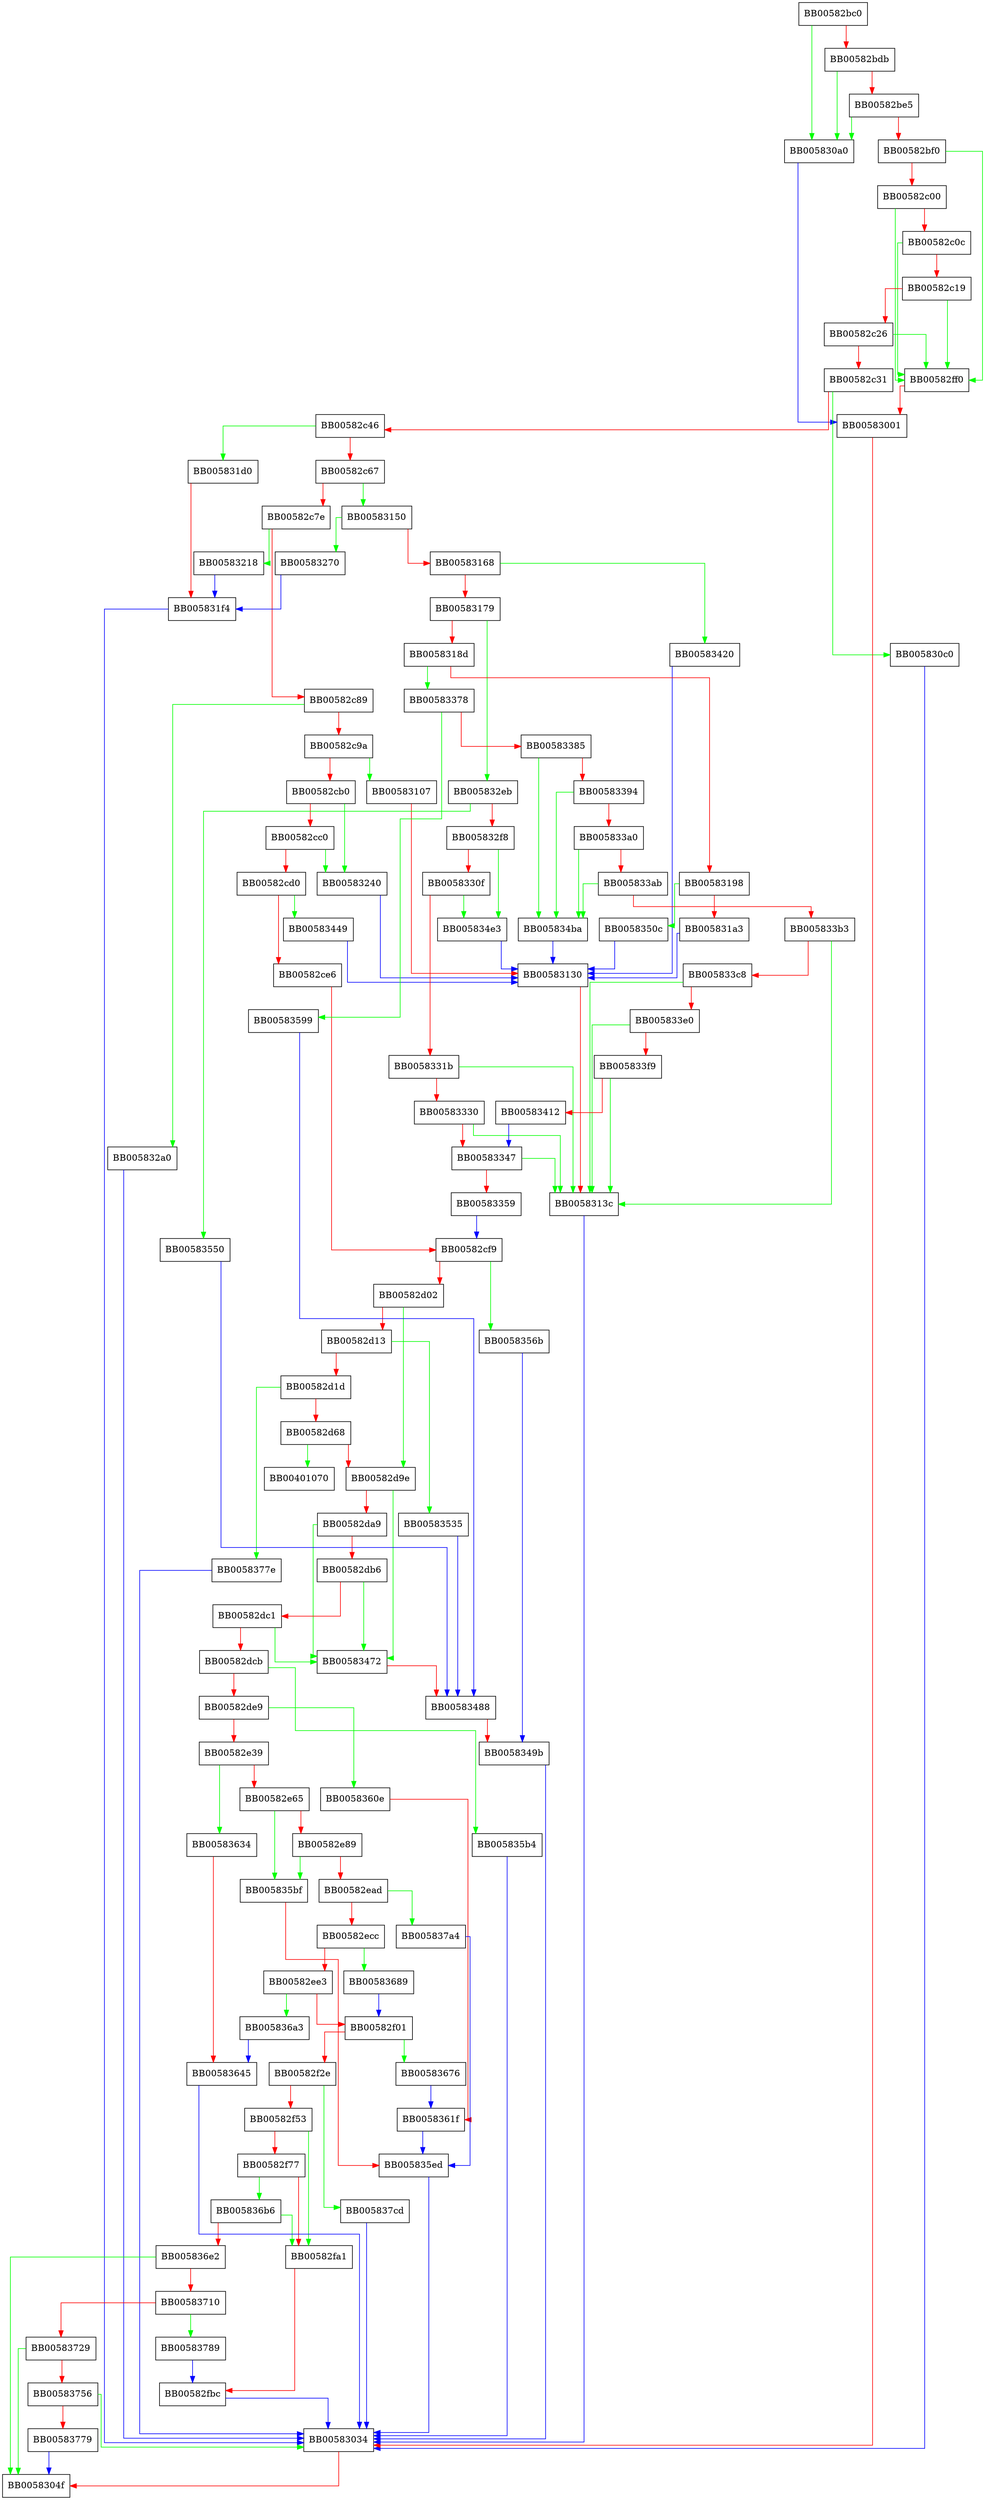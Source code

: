 digraph EC_GROUP_new_from_ecparameters {
  node [shape="box"];
  graph [splines=ortho];
  BB00582bc0 -> BB005830a0 [color="green"];
  BB00582bc0 -> BB00582bdb [color="red"];
  BB00582bdb -> BB005830a0 [color="green"];
  BB00582bdb -> BB00582be5 [color="red"];
  BB00582be5 -> BB005830a0 [color="green"];
  BB00582be5 -> BB00582bf0 [color="red"];
  BB00582bf0 -> BB00582ff0 [color="green"];
  BB00582bf0 -> BB00582c00 [color="red"];
  BB00582c00 -> BB00582ff0 [color="green"];
  BB00582c00 -> BB00582c0c [color="red"];
  BB00582c0c -> BB00582ff0 [color="green"];
  BB00582c0c -> BB00582c19 [color="red"];
  BB00582c19 -> BB00582ff0 [color="green"];
  BB00582c19 -> BB00582c26 [color="red"];
  BB00582c26 -> BB00582ff0 [color="green"];
  BB00582c26 -> BB00582c31 [color="red"];
  BB00582c31 -> BB005830c0 [color="green"];
  BB00582c31 -> BB00582c46 [color="red"];
  BB00582c46 -> BB005831d0 [color="green"];
  BB00582c46 -> BB00582c67 [color="red"];
  BB00582c67 -> BB00583150 [color="green"];
  BB00582c67 -> BB00582c7e [color="red"];
  BB00582c7e -> BB00583218 [color="green"];
  BB00582c7e -> BB00582c89 [color="red"];
  BB00582c89 -> BB005832a0 [color="green"];
  BB00582c89 -> BB00582c9a [color="red"];
  BB00582c9a -> BB00583107 [color="green"];
  BB00582c9a -> BB00582cb0 [color="red"];
  BB00582cb0 -> BB00583240 [color="green"];
  BB00582cb0 -> BB00582cc0 [color="red"];
  BB00582cc0 -> BB00583240 [color="green"];
  BB00582cc0 -> BB00582cd0 [color="red"];
  BB00582cd0 -> BB00583449 [color="green"];
  BB00582cd0 -> BB00582ce6 [color="red"];
  BB00582ce6 -> BB00582cf9 [color="red"];
  BB00582cf9 -> BB0058356b [color="green"];
  BB00582cf9 -> BB00582d02 [color="red"];
  BB00582d02 -> BB00582d9e [color="green"];
  BB00582d02 -> BB00582d13 [color="red"];
  BB00582d13 -> BB00583535 [color="green"];
  BB00582d13 -> BB00582d1d [color="red"];
  BB00582d1d -> BB0058377e [color="green"];
  BB00582d1d -> BB00582d68 [color="red"];
  BB00582d68 -> BB00401070 [color="green"];
  BB00582d68 -> BB00582d9e [color="red"];
  BB00582d9e -> BB00583472 [color="green"];
  BB00582d9e -> BB00582da9 [color="red"];
  BB00582da9 -> BB00583472 [color="green"];
  BB00582da9 -> BB00582db6 [color="red"];
  BB00582db6 -> BB00583472 [color="green"];
  BB00582db6 -> BB00582dc1 [color="red"];
  BB00582dc1 -> BB00583472 [color="green"];
  BB00582dc1 -> BB00582dcb [color="red"];
  BB00582dcb -> BB005835b4 [color="green"];
  BB00582dcb -> BB00582de9 [color="red"];
  BB00582de9 -> BB0058360e [color="green"];
  BB00582de9 -> BB00582e39 [color="red"];
  BB00582e39 -> BB00583634 [color="green"];
  BB00582e39 -> BB00582e65 [color="red"];
  BB00582e65 -> BB005835bf [color="green"];
  BB00582e65 -> BB00582e89 [color="red"];
  BB00582e89 -> BB005835bf [color="green"];
  BB00582e89 -> BB00582ead [color="red"];
  BB00582ead -> BB005837a4 [color="green"];
  BB00582ead -> BB00582ecc [color="red"];
  BB00582ecc -> BB00583689 [color="green"];
  BB00582ecc -> BB00582ee3 [color="red"];
  BB00582ee3 -> BB005836a3 [color="green"];
  BB00582ee3 -> BB00582f01 [color="red"];
  BB00582f01 -> BB00583676 [color="green"];
  BB00582f01 -> BB00582f2e [color="red"];
  BB00582f2e -> BB005837cd [color="green"];
  BB00582f2e -> BB00582f53 [color="red"];
  BB00582f53 -> BB00582fa1 [color="green"];
  BB00582f53 -> BB00582f77 [color="red"];
  BB00582f77 -> BB005836b6 [color="green"];
  BB00582f77 -> BB00582fa1 [color="red"];
  BB00582fa1 -> BB00582fbc [color="red"];
  BB00582fbc -> BB00583034 [color="blue"];
  BB00582ff0 -> BB00583001 [color="red"];
  BB00583001 -> BB00583034 [color="red"];
  BB00583034 -> BB0058304f [color="red"];
  BB005830a0 -> BB00583001 [color="blue"];
  BB005830c0 -> BB00583034 [color="blue"];
  BB00583107 -> BB00583130 [color="red"];
  BB00583130 -> BB0058313c [color="red"];
  BB0058313c -> BB00583034 [color="blue"];
  BB00583150 -> BB00583270 [color="green"];
  BB00583150 -> BB00583168 [color="red"];
  BB00583168 -> BB00583420 [color="green"];
  BB00583168 -> BB00583179 [color="red"];
  BB00583179 -> BB005832eb [color="green"];
  BB00583179 -> BB0058318d [color="red"];
  BB0058318d -> BB00583378 [color="green"];
  BB0058318d -> BB00583198 [color="red"];
  BB00583198 -> BB0058350c [color="green"];
  BB00583198 -> BB005831a3 [color="red"];
  BB005831a3 -> BB00583130 [color="blue"];
  BB005831d0 -> BB005831f4 [color="red"];
  BB005831f4 -> BB00583034 [color="blue"];
  BB00583218 -> BB005831f4 [color="blue"];
  BB00583240 -> BB00583130 [color="blue"];
  BB00583270 -> BB005831f4 [color="blue"];
  BB005832a0 -> BB00583034 [color="blue"];
  BB005832eb -> BB00583550 [color="green"];
  BB005832eb -> BB005832f8 [color="red"];
  BB005832f8 -> BB005834e3 [color="green"];
  BB005832f8 -> BB0058330f [color="red"];
  BB0058330f -> BB005834e3 [color="green"];
  BB0058330f -> BB0058331b [color="red"];
  BB0058331b -> BB0058313c [color="green"];
  BB0058331b -> BB00583330 [color="red"];
  BB00583330 -> BB0058313c [color="green"];
  BB00583330 -> BB00583347 [color="red"];
  BB00583347 -> BB0058313c [color="green"];
  BB00583347 -> BB00583359 [color="red"];
  BB00583359 -> BB00582cf9 [color="blue"];
  BB00583378 -> BB00583599 [color="green"];
  BB00583378 -> BB00583385 [color="red"];
  BB00583385 -> BB005834ba [color="green"];
  BB00583385 -> BB00583394 [color="red"];
  BB00583394 -> BB005834ba [color="green"];
  BB00583394 -> BB005833a0 [color="red"];
  BB005833a0 -> BB005834ba [color="green"];
  BB005833a0 -> BB005833ab [color="red"];
  BB005833ab -> BB005834ba [color="green"];
  BB005833ab -> BB005833b3 [color="red"];
  BB005833b3 -> BB0058313c [color="green"];
  BB005833b3 -> BB005833c8 [color="red"];
  BB005833c8 -> BB0058313c [color="green"];
  BB005833c8 -> BB005833e0 [color="red"];
  BB005833e0 -> BB0058313c [color="green"];
  BB005833e0 -> BB005833f9 [color="red"];
  BB005833f9 -> BB0058313c [color="green"];
  BB005833f9 -> BB00583412 [color="red"];
  BB00583412 -> BB00583347 [color="blue"];
  BB00583420 -> BB00583130 [color="blue"];
  BB00583449 -> BB00583130 [color="blue"];
  BB00583472 -> BB00583488 [color="red"];
  BB00583488 -> BB0058349b [color="red"];
  BB0058349b -> BB00583034 [color="blue"];
  BB005834ba -> BB00583130 [color="blue"];
  BB005834e3 -> BB00583130 [color="blue"];
  BB0058350c -> BB00583130 [color="blue"];
  BB00583535 -> BB00583488 [color="blue"];
  BB00583550 -> BB00583488 [color="blue"];
  BB0058356b -> BB0058349b [color="blue"];
  BB00583599 -> BB00583488 [color="blue"];
  BB005835b4 -> BB00583034 [color="blue"];
  BB005835bf -> BB005835ed [color="red"];
  BB005835ed -> BB00583034 [color="blue"];
  BB0058360e -> BB0058361f [color="red"];
  BB0058361f -> BB005835ed [color="blue"];
  BB00583634 -> BB00583645 [color="red"];
  BB00583645 -> BB00583034 [color="blue"];
  BB00583676 -> BB0058361f [color="blue"];
  BB00583689 -> BB00582f01 [color="blue"];
  BB005836a3 -> BB00583645 [color="blue"];
  BB005836b6 -> BB00582fa1 [color="green"];
  BB005836b6 -> BB005836e2 [color="red"];
  BB005836e2 -> BB0058304f [color="green"];
  BB005836e2 -> BB00583710 [color="red"];
  BB00583710 -> BB00583789 [color="green"];
  BB00583710 -> BB00583729 [color="red"];
  BB00583729 -> BB0058304f [color="green"];
  BB00583729 -> BB00583756 [color="red"];
  BB00583756 -> BB00583034 [color="green"];
  BB00583756 -> BB00583779 [color="red"];
  BB00583779 -> BB0058304f [color="blue"];
  BB0058377e -> BB00583034 [color="blue"];
  BB00583789 -> BB00582fbc [color="blue"];
  BB005837a4 -> BB005835ed [color="blue"];
  BB005837cd -> BB00583034 [color="blue"];
}